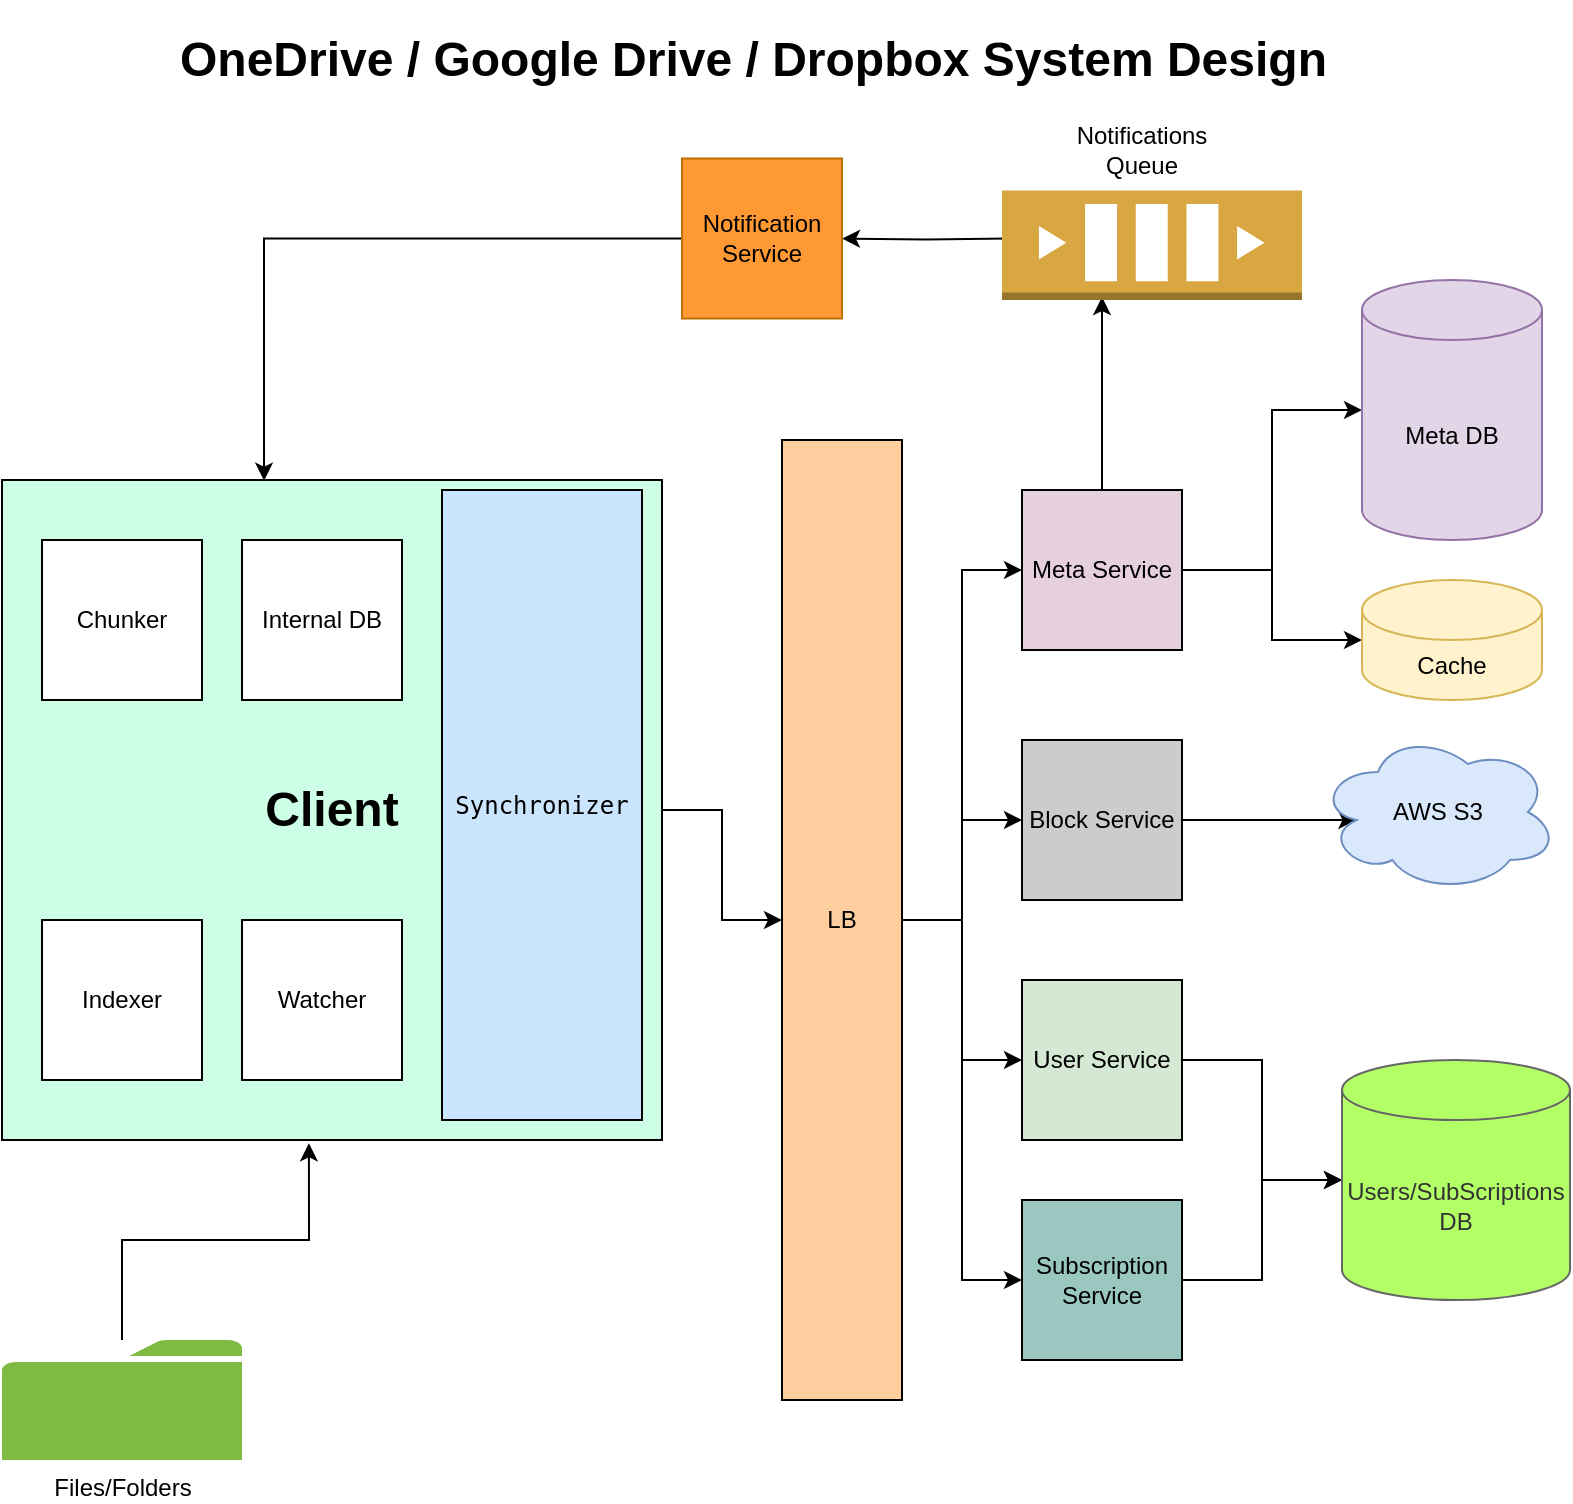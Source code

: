 <mxfile version="20.2.7" type="github">
  <diagram id="wSEB3fK-XeF4CPHWAN03" name="Page-1">
    <mxGraphModel dx="1038" dy="1671" grid="1" gridSize="10" guides="1" tooltips="1" connect="1" arrows="1" fold="1" page="1" pageScale="1" pageWidth="850" pageHeight="1100" math="0" shadow="0">
      <root>
        <mxCell id="0" />
        <mxCell id="1" parent="0" />
        <mxCell id="wRP9L-mu9rGhEelxiZSA-36" style="edgeStyle=orthogonalEdgeStyle;rounded=0;orthogonalLoop=1;jettySize=auto;html=1;entryX=0.465;entryY=1.005;entryDx=0;entryDy=0;entryPerimeter=0;" parent="1" source="wRP9L-mu9rGhEelxiZSA-1" target="wRP9L-mu9rGhEelxiZSA-2" edge="1">
          <mxGeometry relative="1" as="geometry" />
        </mxCell>
        <mxCell id="wRP9L-mu9rGhEelxiZSA-1" value="Files/Folders" style="sketch=0;pointerEvents=1;shadow=0;dashed=0;html=1;strokeColor=none;labelPosition=center;verticalLabelPosition=bottom;verticalAlign=top;outlineConnect=0;align=center;shape=mxgraph.office.concepts.folder;fillColor=#7FBA42;" parent="1" vertex="1">
          <mxGeometry x="36" y="-430" width="120" height="60" as="geometry" />
        </mxCell>
        <mxCell id="wRP9L-mu9rGhEelxiZSA-10" style="edgeStyle=orthogonalEdgeStyle;rounded=0;orthogonalLoop=1;jettySize=auto;html=1;exitX=1;exitY=0.5;exitDx=0;exitDy=0;entryX=0;entryY=0.5;entryDx=0;entryDy=0;" parent="1" source="wRP9L-mu9rGhEelxiZSA-2" target="wRP9L-mu9rGhEelxiZSA-11" edge="1">
          <mxGeometry relative="1" as="geometry">
            <mxPoint x="346" y="-735" as="targetPoint" />
          </mxGeometry>
        </mxCell>
        <mxCell id="wRP9L-mu9rGhEelxiZSA-2" value="&lt;h1&gt;&lt;b&gt;Client&lt;/b&gt;&lt;/h1&gt;" style="whiteSpace=wrap;html=1;aspect=fixed;fillColor=#CCFFE6;" parent="1" vertex="1">
          <mxGeometry x="36" y="-860" width="330" height="330" as="geometry" />
        </mxCell>
        <mxCell id="wRP9L-mu9rGhEelxiZSA-4" value="Chunker" style="whiteSpace=wrap;html=1;aspect=fixed;" parent="1" vertex="1">
          <mxGeometry x="56" y="-830" width="80" height="80" as="geometry" />
        </mxCell>
        <mxCell id="wRP9L-mu9rGhEelxiZSA-5" value="Internal DB" style="whiteSpace=wrap;html=1;aspect=fixed;" parent="1" vertex="1">
          <mxGeometry x="156" y="-830" width="80" height="80" as="geometry" />
        </mxCell>
        <mxCell id="wRP9L-mu9rGhEelxiZSA-6" value="Indexer" style="whiteSpace=wrap;html=1;aspect=fixed;" parent="1" vertex="1">
          <mxGeometry x="56" y="-640" width="80" height="80" as="geometry" />
        </mxCell>
        <mxCell id="wRP9L-mu9rGhEelxiZSA-7" value="Watcher" style="whiteSpace=wrap;html=1;aspect=fixed;" parent="1" vertex="1">
          <mxGeometry x="156" y="-640" width="80" height="80" as="geometry" />
        </mxCell>
        <mxCell id="wRP9L-mu9rGhEelxiZSA-17" style="edgeStyle=orthogonalEdgeStyle;rounded=0;orthogonalLoop=1;jettySize=auto;html=1;entryX=0;entryY=0.5;entryDx=0;entryDy=0;" parent="1" source="wRP9L-mu9rGhEelxiZSA-11" target="wRP9L-mu9rGhEelxiZSA-14" edge="1">
          <mxGeometry relative="1" as="geometry" />
        </mxCell>
        <mxCell id="wRP9L-mu9rGhEelxiZSA-19" style="edgeStyle=orthogonalEdgeStyle;rounded=0;orthogonalLoop=1;jettySize=auto;html=1;exitX=1;exitY=0.5;exitDx=0;exitDy=0;entryX=0;entryY=0.5;entryDx=0;entryDy=0;" parent="1" source="wRP9L-mu9rGhEelxiZSA-11" target="wRP9L-mu9rGhEelxiZSA-15" edge="1">
          <mxGeometry relative="1" as="geometry" />
        </mxCell>
        <mxCell id="wRP9L-mu9rGhEelxiZSA-20" style="edgeStyle=orthogonalEdgeStyle;rounded=0;orthogonalLoop=1;jettySize=auto;html=1;exitX=1;exitY=0.5;exitDx=0;exitDy=0;entryX=0;entryY=0.5;entryDx=0;entryDy=0;" parent="1" source="wRP9L-mu9rGhEelxiZSA-11" target="wRP9L-mu9rGhEelxiZSA-16" edge="1">
          <mxGeometry relative="1" as="geometry" />
        </mxCell>
        <mxCell id="wRP9L-mu9rGhEelxiZSA-21" style="edgeStyle=orthogonalEdgeStyle;rounded=0;orthogonalLoop=1;jettySize=auto;html=1;exitX=1;exitY=0.5;exitDx=0;exitDy=0;" parent="1" source="wRP9L-mu9rGhEelxiZSA-11" target="wRP9L-mu9rGhEelxiZSA-13" edge="1">
          <mxGeometry relative="1" as="geometry" />
        </mxCell>
        <mxCell id="wRP9L-mu9rGhEelxiZSA-11" value="LB" style="rounded=0;whiteSpace=wrap;html=1;fillColor=#FFCE9F;" parent="1" vertex="1">
          <mxGeometry x="426" y="-880" width="60" height="480" as="geometry" />
        </mxCell>
        <mxCell id="wRP9L-mu9rGhEelxiZSA-12" value="&lt;pre&gt;Synchronizer&lt;/pre&gt;" style="rounded=0;whiteSpace=wrap;html=1;fillColor=#CCE5FF;" parent="1" vertex="1">
          <mxGeometry x="256" y="-855" width="100" height="315" as="geometry" />
        </mxCell>
        <mxCell id="wRP9L-mu9rGhEelxiZSA-28" style="edgeStyle=orthogonalEdgeStyle;rounded=0;orthogonalLoop=1;jettySize=auto;html=1;exitX=1;exitY=0.5;exitDx=0;exitDy=0;entryX=0;entryY=0.5;entryDx=0;entryDy=0;entryPerimeter=0;" parent="1" source="wRP9L-mu9rGhEelxiZSA-13" target="wRP9L-mu9rGhEelxiZSA-27" edge="1">
          <mxGeometry relative="1" as="geometry" />
        </mxCell>
        <mxCell id="wRP9L-mu9rGhEelxiZSA-30" style="edgeStyle=orthogonalEdgeStyle;rounded=0;orthogonalLoop=1;jettySize=auto;html=1;exitX=1;exitY=0.5;exitDx=0;exitDy=0;entryX=0;entryY=0.5;entryDx=0;entryDy=0;entryPerimeter=0;" parent="1" source="wRP9L-mu9rGhEelxiZSA-13" target="wRP9L-mu9rGhEelxiZSA-29" edge="1">
          <mxGeometry relative="1" as="geometry" />
        </mxCell>
        <mxCell id="wRP9L-mu9rGhEelxiZSA-33" style="edgeStyle=orthogonalEdgeStyle;rounded=0;orthogonalLoop=1;jettySize=auto;html=1;exitX=0.5;exitY=0;exitDx=0;exitDy=0;entryX=0.5;entryY=1;entryDx=0;entryDy=0;entryPerimeter=0;" parent="1" source="wRP9L-mu9rGhEelxiZSA-13" edge="1">
          <mxGeometry relative="1" as="geometry">
            <mxPoint x="586" y="-951.5" as="targetPoint" />
          </mxGeometry>
        </mxCell>
        <mxCell id="wRP9L-mu9rGhEelxiZSA-13" value="Meta Service" style="whiteSpace=wrap;html=1;aspect=fixed;fillColor=#E6D0DE;" parent="1" vertex="1">
          <mxGeometry x="546" y="-855" width="80" height="80" as="geometry" />
        </mxCell>
        <mxCell id="wRP9L-mu9rGhEelxiZSA-26" style="edgeStyle=orthogonalEdgeStyle;rounded=0;orthogonalLoop=1;jettySize=auto;html=1;exitX=1;exitY=0.5;exitDx=0;exitDy=0;entryX=0.16;entryY=0.55;entryDx=0;entryDy=0;entryPerimeter=0;" parent="1" source="wRP9L-mu9rGhEelxiZSA-14" target="wRP9L-mu9rGhEelxiZSA-25" edge="1">
          <mxGeometry relative="1" as="geometry" />
        </mxCell>
        <mxCell id="wRP9L-mu9rGhEelxiZSA-14" value="Block Service" style="whiteSpace=wrap;html=1;aspect=fixed;fillColor=#CCCCCC;" parent="1" vertex="1">
          <mxGeometry x="546" y="-730" width="80" height="80" as="geometry" />
        </mxCell>
        <mxCell id="wRP9L-mu9rGhEelxiZSA-23" style="edgeStyle=orthogonalEdgeStyle;rounded=0;orthogonalLoop=1;jettySize=auto;html=1;entryX=0;entryY=0.5;entryDx=0;entryDy=0;entryPerimeter=0;" parent="1" source="wRP9L-mu9rGhEelxiZSA-15" target="wRP9L-mu9rGhEelxiZSA-22" edge="1">
          <mxGeometry relative="1" as="geometry" />
        </mxCell>
        <mxCell id="wRP9L-mu9rGhEelxiZSA-15" value="User Service" style="whiteSpace=wrap;html=1;aspect=fixed;fillColor=#D5E8D4;" parent="1" vertex="1">
          <mxGeometry x="546" y="-610" width="80" height="80" as="geometry" />
        </mxCell>
        <mxCell id="wRP9L-mu9rGhEelxiZSA-24" style="edgeStyle=orthogonalEdgeStyle;rounded=0;orthogonalLoop=1;jettySize=auto;html=1;entryX=0;entryY=0.5;entryDx=0;entryDy=0;entryPerimeter=0;" parent="1" source="wRP9L-mu9rGhEelxiZSA-16" target="wRP9L-mu9rGhEelxiZSA-22" edge="1">
          <mxGeometry relative="1" as="geometry" />
        </mxCell>
        <mxCell id="wRP9L-mu9rGhEelxiZSA-16" value="Subscription Service" style="whiteSpace=wrap;html=1;aspect=fixed;fillColor=#9AC7BF;" parent="1" vertex="1">
          <mxGeometry x="546" y="-500" width="80" height="80" as="geometry" />
        </mxCell>
        <mxCell id="wRP9L-mu9rGhEelxiZSA-22" value="Users/SubScriptions DB" style="shape=cylinder3;whiteSpace=wrap;html=1;boundedLbl=1;backgroundOutline=1;size=15;fillColor=#B3FF66;fontColor=#333333;strokeColor=#666666;" parent="1" vertex="1">
          <mxGeometry x="706" y="-570" width="114" height="120" as="geometry" />
        </mxCell>
        <mxCell id="wRP9L-mu9rGhEelxiZSA-25" value="AWS S3" style="ellipse;shape=cloud;whiteSpace=wrap;html=1;fillColor=#dae8fc;strokeColor=#6c8ebf;" parent="1" vertex="1">
          <mxGeometry x="694" y="-734" width="120" height="80" as="geometry" />
        </mxCell>
        <mxCell id="wRP9L-mu9rGhEelxiZSA-27" value="Cache" style="shape=cylinder3;whiteSpace=wrap;html=1;boundedLbl=1;backgroundOutline=1;size=15;fillColor=#fff2cc;strokeColor=#d6b656;" parent="1" vertex="1">
          <mxGeometry x="716" y="-810" width="90" height="60" as="geometry" />
        </mxCell>
        <mxCell id="wRP9L-mu9rGhEelxiZSA-29" value="Meta DB" style="shape=cylinder3;whiteSpace=wrap;html=1;boundedLbl=1;backgroundOutline=1;size=15;fillColor=#e1d5e7;strokeColor=#9673a6;" parent="1" vertex="1">
          <mxGeometry x="716" y="-960" width="90" height="130" as="geometry" />
        </mxCell>
        <mxCell id="wRP9L-mu9rGhEelxiZSA-34" style="edgeStyle=orthogonalEdgeStyle;rounded=0;orthogonalLoop=1;jettySize=auto;html=1;exitX=0;exitY=0.5;exitDx=0;exitDy=0;exitPerimeter=0;" parent="1" target="wRP9L-mu9rGhEelxiZSA-32" edge="1">
          <mxGeometry relative="1" as="geometry">
            <mxPoint x="539.5" y="-980.75" as="sourcePoint" />
          </mxGeometry>
        </mxCell>
        <mxCell id="wRP9L-mu9rGhEelxiZSA-35" style="edgeStyle=orthogonalEdgeStyle;rounded=0;orthogonalLoop=1;jettySize=auto;html=1;entryX=0.397;entryY=0.001;entryDx=0;entryDy=0;entryPerimeter=0;" parent="1" source="wRP9L-mu9rGhEelxiZSA-32" target="wRP9L-mu9rGhEelxiZSA-2" edge="1">
          <mxGeometry relative="1" as="geometry" />
        </mxCell>
        <mxCell id="wRP9L-mu9rGhEelxiZSA-32" value="Notification Service" style="whiteSpace=wrap;html=1;aspect=fixed;fillColor=#FF9933;fontColor=#000000;strokeColor=#BD7000;" parent="1" vertex="1">
          <mxGeometry x="376" y="-1020.75" width="80" height="80" as="geometry" />
        </mxCell>
        <mxCell id="FUEVw1jm6FsgawzOPVOL-2" value="Notifications Queue" style="text;html=1;strokeColor=none;fillColor=none;align=center;verticalAlign=middle;whiteSpace=wrap;rounded=0;" vertex="1" parent="1">
          <mxGeometry x="566" y="-1040" width="80" height="30" as="geometry" />
        </mxCell>
        <mxCell id="FUEVw1jm6FsgawzOPVOL-3" value="" style="outlineConnect=0;dashed=0;verticalLabelPosition=bottom;verticalAlign=top;align=center;html=1;shape=mxgraph.aws3.queue;fillColor=#D9A741;gradientColor=none;" vertex="1" parent="1">
          <mxGeometry x="536" y="-1004.75" width="150" height="54.75" as="geometry" />
        </mxCell>
        <mxCell id="FUEVw1jm6FsgawzOPVOL-4" value="&lt;h1&gt;OneDrive / Google Drive / Dropbox System Design&lt;/h1&gt;&lt;p&gt;&lt;br&gt;&lt;/p&gt;" style="text;html=1;strokeColor=none;fillColor=none;spacing=5;spacingTop=-20;whiteSpace=wrap;overflow=hidden;rounded=0;" vertex="1" parent="1">
          <mxGeometry x="120" y="-1090" width="600" height="50" as="geometry" />
        </mxCell>
      </root>
    </mxGraphModel>
  </diagram>
</mxfile>
